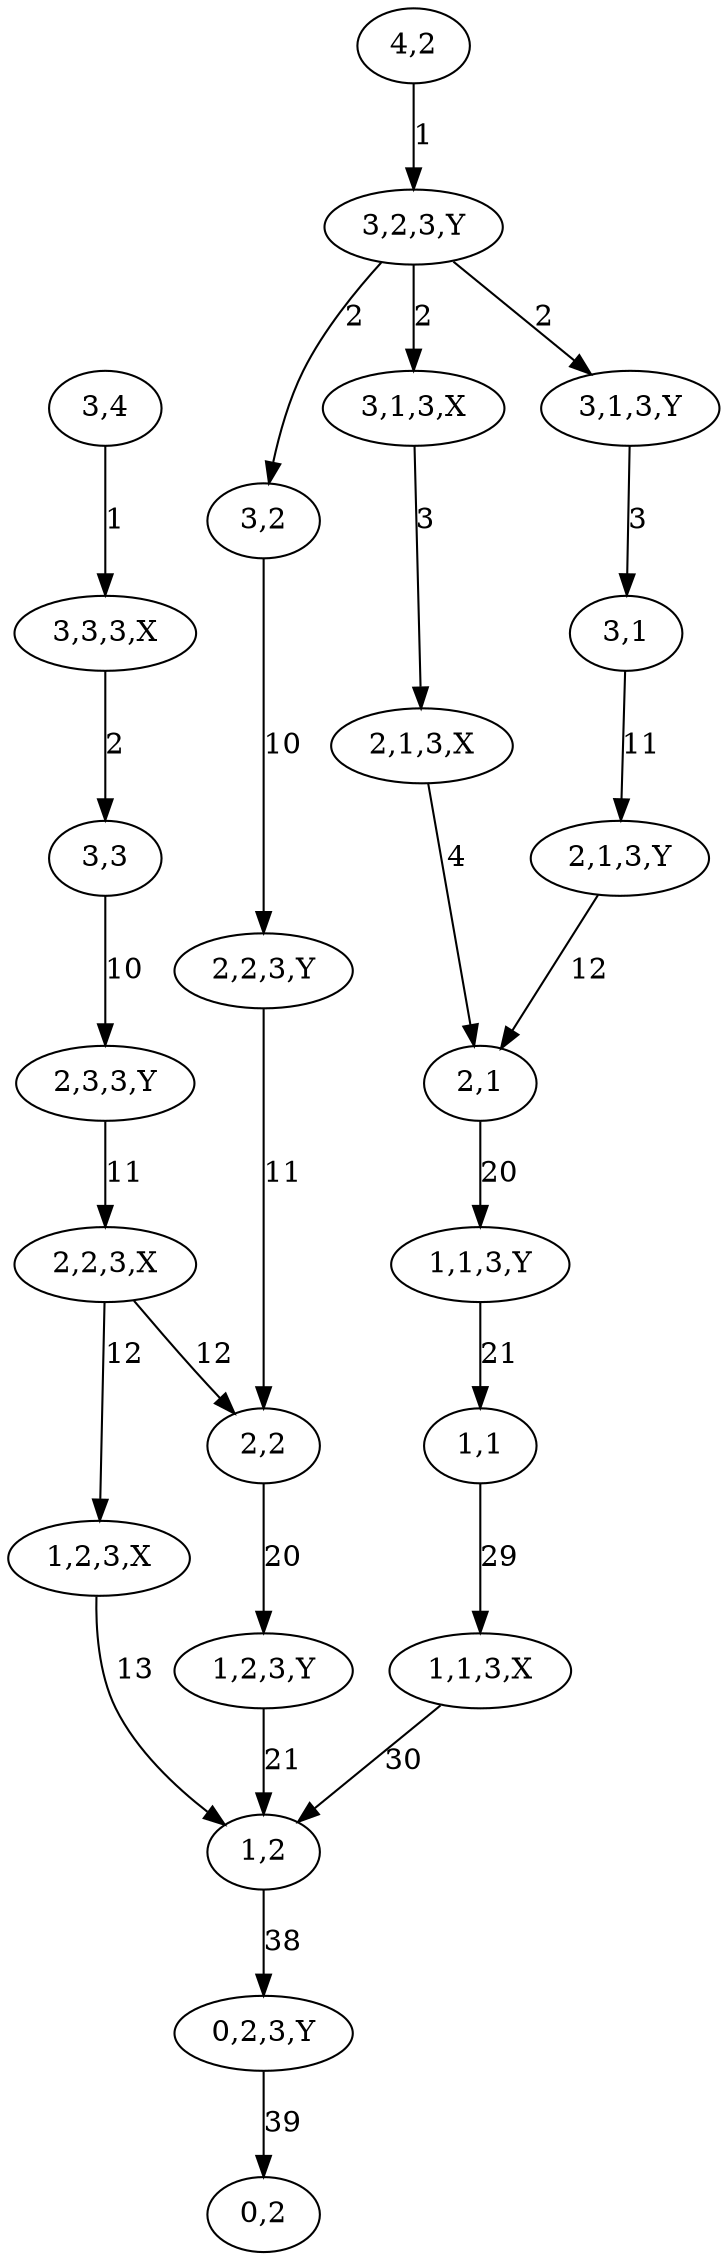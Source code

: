 digraph graphname {
"0,2" [nodetype=logic];
"1,2" [nodetype=logic];
"1,1" [nodetype=logic];
"3,1,3,X" [nodetype=route];
"3,1,3,Y" [nodetype=route];
"2,1" [nodetype=logic];
"2,2" [nodetype=logic];
"4,2" [nodetype=logic];
"3,4" [nodetype=logic];
"3,1" [nodetype=logic];
"3,2" [nodetype=logic];
"3,3" [nodetype=logic];
"3,3,3,X" [nodetype=route];
"1,1,3,X" [nodetype=route];
"1,1,3,Y" [nodetype=route];
"2,3,3,Y" [nodetype=route];
"0,2,3,Y" [nodetype=route];
"2,2,3,X" [nodetype=route];
"2,2,3,Y" [nodetype=route];
"1,2,3,Y" [nodetype=route];
"1,2,3,X" [nodetype=route];
"3,2,3,Y" [nodetype=route];
"2,1,3,Y" [nodetype=route];
"2,1,3,X" [nodetype=route];
"1,2" -> "0,2,3,Y"  [label=38];
"1,1" -> "1,1,3,X"  [label=29];
"3,1,3,X" -> "2,1,3,X"  [label=3];
"3,1,3,Y" -> "3,1"  [label=3];
"2,1" -> "1,1,3,Y"  [label=20];
"2,2" -> "1,2,3,Y"  [label=20];
"4,2" -> "3,2,3,Y"  [label=1];
"3,4" -> "3,3,3,X"  [label=1];
"3,1" -> "2,1,3,Y"  [label=11];
"3,2" -> "2,2,3,Y"  [label=10];
"3,3" -> "2,3,3,Y"  [label=10];
"3,3,3,X" -> "3,3"  [label=2];
"1,1,3,X" -> "1,2"  [label=30];
"1,1,3,Y" -> "1,1"  [label=21];
"2,3,3,Y" -> "2,2,3,X"  [label=11];
"0,2,3,Y" -> "0,2"  [label=39];
"2,2,3,X" -> "2,2"  [label=12];
"2,2,3,X" -> "1,2,3,X"  [label=12];
"2,2,3,Y" -> "2,2"  [label=11];
"1,2,3,Y" -> "1,2"  [label=21];
"1,2,3,X" -> "1,2"  [label=13];
"3,2,3,Y" -> "3,2"  [label=2];
"3,2,3,Y" -> "3,1,3,Y"  [label=2];
"3,2,3,Y" -> "3,1,3,X"  [label=2];
"2,1,3,Y" -> "2,1"  [label=12];
"2,1,3,X" -> "2,1"  [label=4];
}
